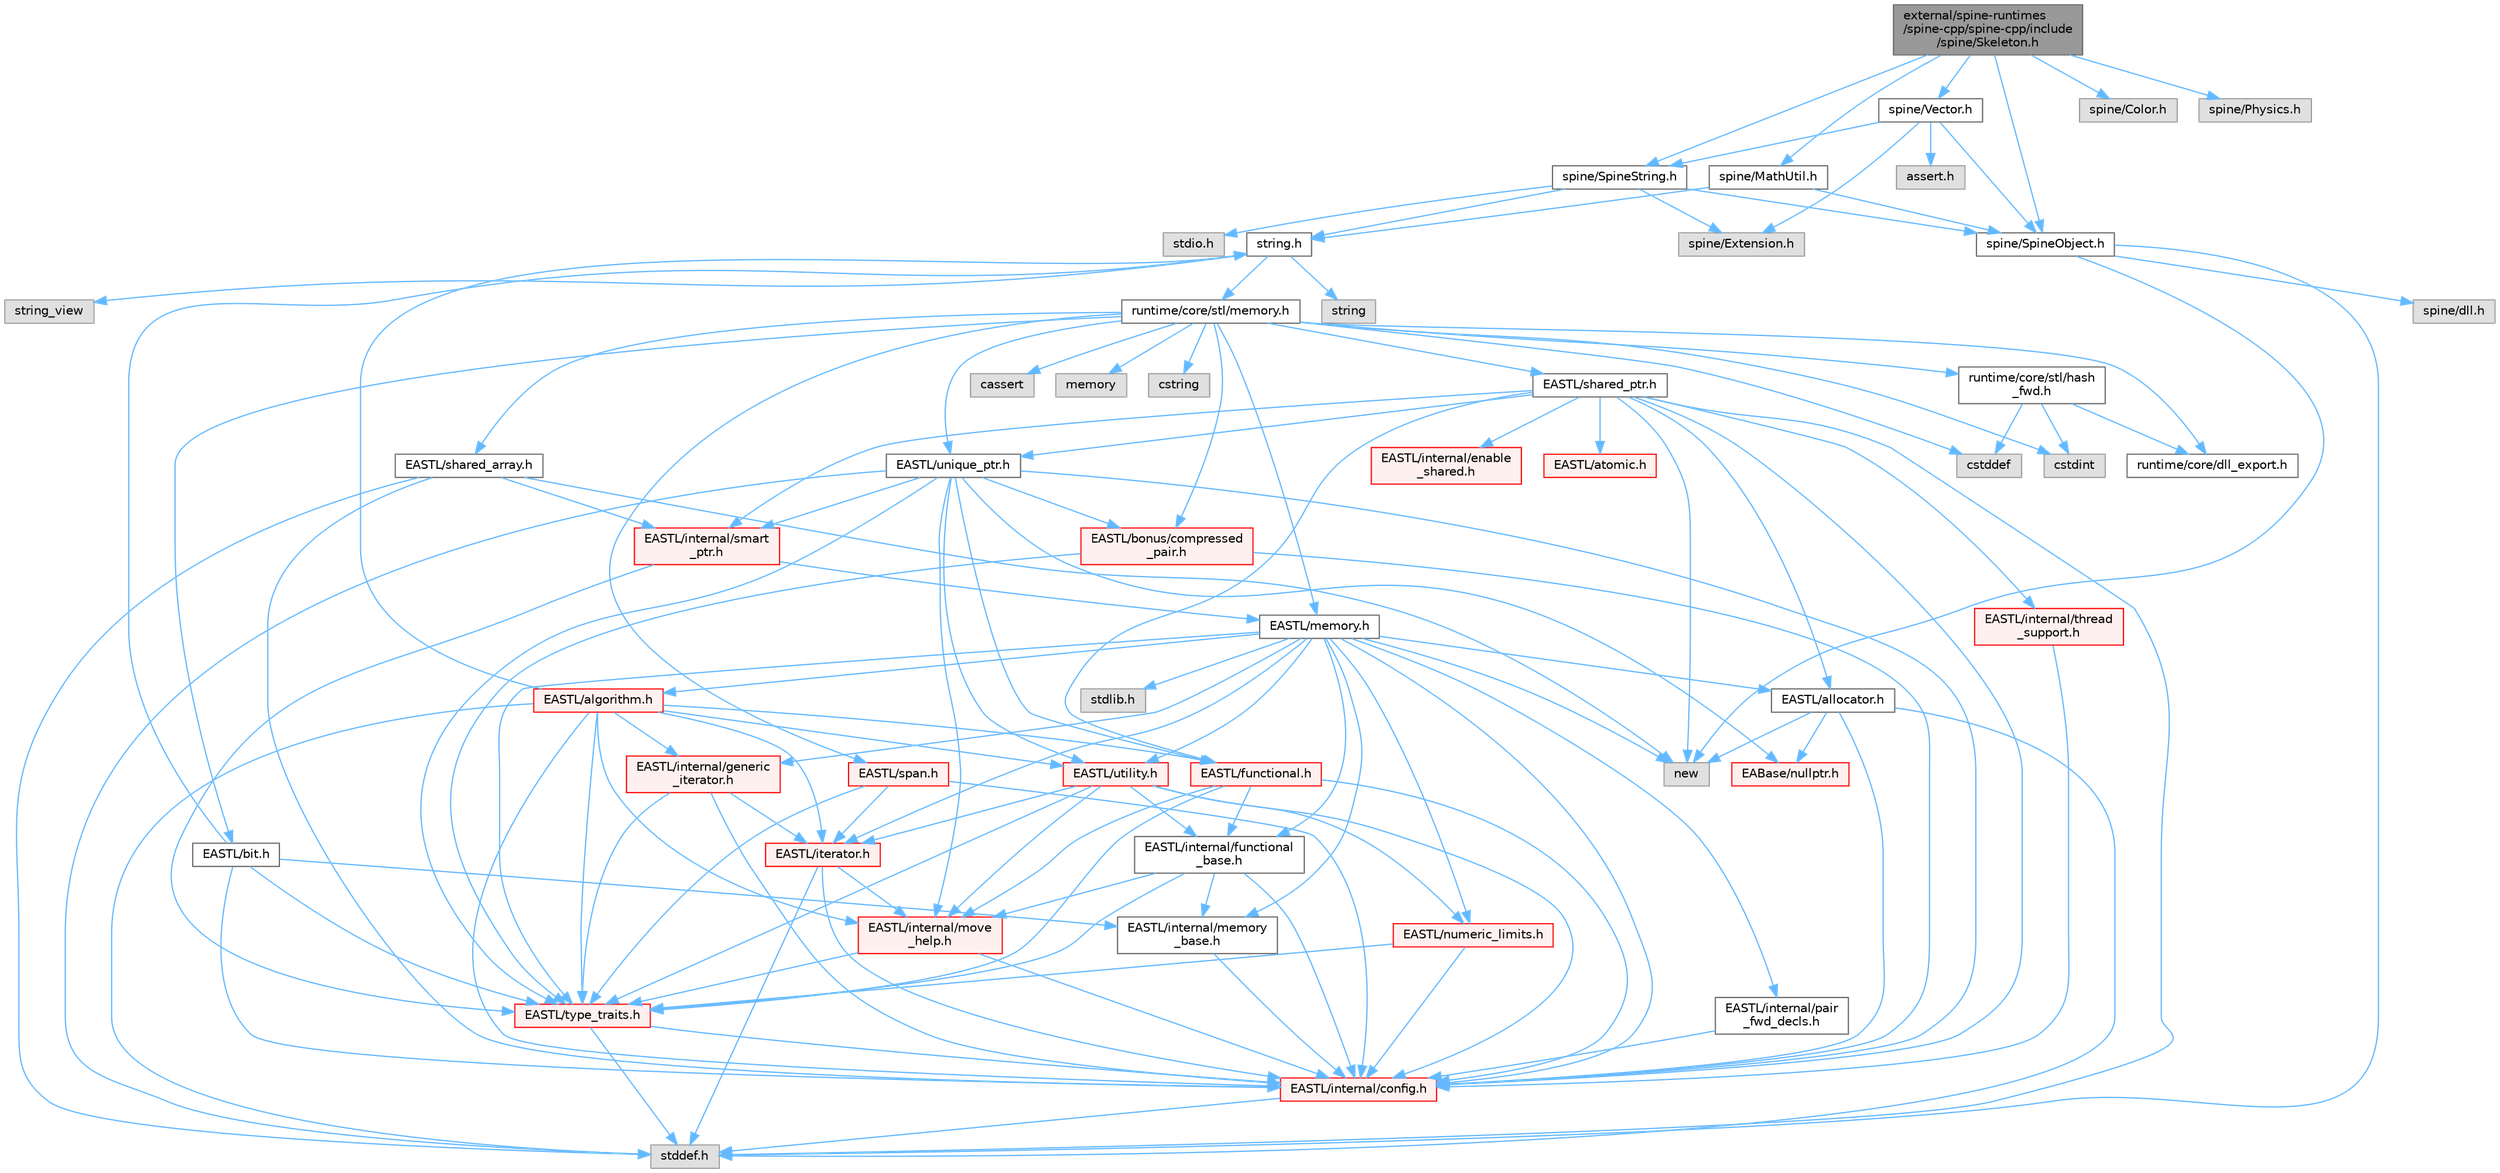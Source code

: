digraph "external/spine-runtimes/spine-cpp/spine-cpp/include/spine/Skeleton.h"
{
 // LATEX_PDF_SIZE
  bgcolor="transparent";
  edge [fontname=Helvetica,fontsize=10,labelfontname=Helvetica,labelfontsize=10];
  node [fontname=Helvetica,fontsize=10,shape=box,height=0.2,width=0.4];
  Node1 [id="Node000001",label="external/spine-runtimes\l/spine-cpp/spine-cpp/include\l/spine/Skeleton.h",height=0.2,width=0.4,color="gray40", fillcolor="grey60", style="filled", fontcolor="black",tooltip=" "];
  Node1 -> Node2 [id="edge130_Node000001_Node000002",color="steelblue1",style="solid",tooltip=" "];
  Node2 [id="Node000002",label="spine/Vector.h",height=0.2,width=0.4,color="grey40", fillcolor="white", style="filled",URL="$external_2spine-runtimes_2spine-cpp_2spine-cpp_2include_2spine_2vector_8h.html",tooltip=" "];
  Node2 -> Node3 [id="edge131_Node000002_Node000003",color="steelblue1",style="solid",tooltip=" "];
  Node3 [id="Node000003",label="spine/Extension.h",height=0.2,width=0.4,color="grey60", fillcolor="#E0E0E0", style="filled",tooltip=" "];
  Node2 -> Node4 [id="edge132_Node000002_Node000004",color="steelblue1",style="solid",tooltip=" "];
  Node4 [id="Node000004",label="spine/SpineObject.h",height=0.2,width=0.4,color="grey40", fillcolor="white", style="filled",URL="$_spine_object_8h.html",tooltip=" "];
  Node4 -> Node5 [id="edge133_Node000004_Node000005",color="steelblue1",style="solid",tooltip=" "];
  Node5 [id="Node000005",label="new",height=0.2,width=0.4,color="grey60", fillcolor="#E0E0E0", style="filled",tooltip=" "];
  Node4 -> Node6 [id="edge134_Node000004_Node000006",color="steelblue1",style="solid",tooltip=" "];
  Node6 [id="Node000006",label="stddef.h",height=0.2,width=0.4,color="grey60", fillcolor="#E0E0E0", style="filled",tooltip=" "];
  Node4 -> Node7 [id="edge135_Node000004_Node000007",color="steelblue1",style="solid",tooltip=" "];
  Node7 [id="Node000007",label="spine/dll.h",height=0.2,width=0.4,color="grey60", fillcolor="#E0E0E0", style="filled",tooltip=" "];
  Node2 -> Node8 [id="edge136_Node000002_Node000008",color="steelblue1",style="solid",tooltip=" "];
  Node8 [id="Node000008",label="spine/SpineString.h",height=0.2,width=0.4,color="grey40", fillcolor="white", style="filled",URL="$_spine_string_8h.html",tooltip=" "];
  Node8 -> Node4 [id="edge137_Node000008_Node000004",color="steelblue1",style="solid",tooltip=" "];
  Node8 -> Node3 [id="edge138_Node000008_Node000003",color="steelblue1",style="solid",tooltip=" "];
  Node8 -> Node9 [id="edge139_Node000008_Node000009",color="steelblue1",style="solid",tooltip=" "];
  Node9 [id="Node000009",label="string.h",height=0.2,width=0.4,color="grey40", fillcolor="white", style="filled",URL="$string_8h.html",tooltip=" "];
  Node9 -> Node10 [id="edge140_Node000009_Node000010",color="steelblue1",style="solid",tooltip=" "];
  Node10 [id="Node000010",label="string",height=0.2,width=0.4,color="grey60", fillcolor="#E0E0E0", style="filled",tooltip=" "];
  Node9 -> Node11 [id="edge141_Node000009_Node000011",color="steelblue1",style="solid",tooltip=" "];
  Node11 [id="Node000011",label="string_view",height=0.2,width=0.4,color="grey60", fillcolor="#E0E0E0", style="filled",tooltip=" "];
  Node9 -> Node12 [id="edge142_Node000009_Node000012",color="steelblue1",style="solid",tooltip=" "];
  Node12 [id="Node000012",label="runtime/core/stl/memory.h",height=0.2,width=0.4,color="grey40", fillcolor="white", style="filled",URL="$runtime_2core_2stl_2memory_8h.html",tooltip=" "];
  Node12 -> Node13 [id="edge143_Node000012_Node000013",color="steelblue1",style="solid",tooltip=" "];
  Node13 [id="Node000013",label="cstddef",height=0.2,width=0.4,color="grey60", fillcolor="#E0E0E0", style="filled",tooltip=" "];
  Node12 -> Node14 [id="edge144_Node000012_Node000014",color="steelblue1",style="solid",tooltip=" "];
  Node14 [id="Node000014",label="cstdint",height=0.2,width=0.4,color="grey60", fillcolor="#E0E0E0", style="filled",tooltip=" "];
  Node12 -> Node15 [id="edge145_Node000012_Node000015",color="steelblue1",style="solid",tooltip=" "];
  Node15 [id="Node000015",label="cassert",height=0.2,width=0.4,color="grey60", fillcolor="#E0E0E0", style="filled",tooltip=" "];
  Node12 -> Node16 [id="edge146_Node000012_Node000016",color="steelblue1",style="solid",tooltip=" "];
  Node16 [id="Node000016",label="memory",height=0.2,width=0.4,color="grey60", fillcolor="#E0E0E0", style="filled",tooltip=" "];
  Node12 -> Node17 [id="edge147_Node000012_Node000017",color="steelblue1",style="solid",tooltip=" "];
  Node17 [id="Node000017",label="cstring",height=0.2,width=0.4,color="grey60", fillcolor="#E0E0E0", style="filled",tooltip=" "];
  Node12 -> Node18 [id="edge148_Node000012_Node000018",color="steelblue1",style="solid",tooltip=" "];
  Node18 [id="Node000018",label="EASTL/bit.h",height=0.2,width=0.4,color="grey40", fillcolor="white", style="filled",URL="$bit_8h.html",tooltip=" "];
  Node18 -> Node19 [id="edge149_Node000018_Node000019",color="steelblue1",style="solid",tooltip=" "];
  Node19 [id="Node000019",label="EASTL/internal/config.h",height=0.2,width=0.4,color="red", fillcolor="#FFF0F0", style="filled",URL="$runtime_2_e_a_s_t_l_2include_2_e_a_s_t_l_2internal_2config_8h.html",tooltip=" "];
  Node19 -> Node6 [id="edge150_Node000019_Node000006",color="steelblue1",style="solid",tooltip=" "];
  Node18 -> Node27 [id="edge151_Node000018_Node000027",color="steelblue1",style="solid",tooltip=" "];
  Node27 [id="Node000027",label="EASTL/internal/memory\l_base.h",height=0.2,width=0.4,color="grey40", fillcolor="white", style="filled",URL="$memory__base_8h.html",tooltip=" "];
  Node27 -> Node19 [id="edge152_Node000027_Node000019",color="steelblue1",style="solid",tooltip=" "];
  Node18 -> Node28 [id="edge153_Node000018_Node000028",color="steelblue1",style="solid",tooltip=" "];
  Node28 [id="Node000028",label="EASTL/type_traits.h",height=0.2,width=0.4,color="red", fillcolor="#FFF0F0", style="filled",URL="$_e_a_s_t_l_2include_2_e_a_s_t_l_2type__traits_8h.html",tooltip=" "];
  Node28 -> Node19 [id="edge154_Node000028_Node000019",color="steelblue1",style="solid",tooltip=" "];
  Node28 -> Node6 [id="edge155_Node000028_Node000006",color="steelblue1",style="solid",tooltip=" "];
  Node18 -> Node9 [id="edge156_Node000018_Node000009",color="steelblue1",style="solid",tooltip=" "];
  Node12 -> Node38 [id="edge157_Node000012_Node000038",color="steelblue1",style="solid",tooltip=" "];
  Node38 [id="Node000038",label="EASTL/memory.h",height=0.2,width=0.4,color="grey40", fillcolor="white", style="filled",URL="$runtime_2_e_a_s_t_l_2include_2_e_a_s_t_l_2memory_8h.html",tooltip=" "];
  Node38 -> Node19 [id="edge158_Node000038_Node000019",color="steelblue1",style="solid",tooltip=" "];
  Node38 -> Node27 [id="edge159_Node000038_Node000027",color="steelblue1",style="solid",tooltip=" "];
  Node38 -> Node39 [id="edge160_Node000038_Node000039",color="steelblue1",style="solid",tooltip=" "];
  Node39 [id="Node000039",label="EASTL/internal/generic\l_iterator.h",height=0.2,width=0.4,color="red", fillcolor="#FFF0F0", style="filled",URL="$generic__iterator_8h.html",tooltip=" "];
  Node39 -> Node19 [id="edge161_Node000039_Node000019",color="steelblue1",style="solid",tooltip=" "];
  Node39 -> Node40 [id="edge162_Node000039_Node000040",color="steelblue1",style="solid",tooltip=" "];
  Node40 [id="Node000040",label="EASTL/iterator.h",height=0.2,width=0.4,color="red", fillcolor="#FFF0F0", style="filled",URL="$_e_a_s_t_l_2include_2_e_a_s_t_l_2iterator_8h.html",tooltip=" "];
  Node40 -> Node19 [id="edge163_Node000040_Node000019",color="steelblue1",style="solid",tooltip=" "];
  Node40 -> Node41 [id="edge164_Node000040_Node000041",color="steelblue1",style="solid",tooltip=" "];
  Node41 [id="Node000041",label="EASTL/internal/move\l_help.h",height=0.2,width=0.4,color="red", fillcolor="#FFF0F0", style="filled",URL="$move__help_8h.html",tooltip=" "];
  Node41 -> Node19 [id="edge165_Node000041_Node000019",color="steelblue1",style="solid",tooltip=" "];
  Node41 -> Node28 [id="edge166_Node000041_Node000028",color="steelblue1",style="solid",tooltip=" "];
  Node40 -> Node6 [id="edge167_Node000040_Node000006",color="steelblue1",style="solid",tooltip=" "];
  Node39 -> Node28 [id="edge168_Node000039_Node000028",color="steelblue1",style="solid",tooltip=" "];
  Node38 -> Node43 [id="edge169_Node000038_Node000043",color="steelblue1",style="solid",tooltip=" "];
  Node43 [id="Node000043",label="EASTL/internal/pair\l_fwd_decls.h",height=0.2,width=0.4,color="grey40", fillcolor="white", style="filled",URL="$pair__fwd__decls_8h.html",tooltip=" "];
  Node43 -> Node19 [id="edge170_Node000043_Node000019",color="steelblue1",style="solid",tooltip=" "];
  Node38 -> Node44 [id="edge171_Node000038_Node000044",color="steelblue1",style="solid",tooltip=" "];
  Node44 [id="Node000044",label="EASTL/internal/functional\l_base.h",height=0.2,width=0.4,color="grey40", fillcolor="white", style="filled",URL="$functional__base_8h.html",tooltip=" "];
  Node44 -> Node19 [id="edge172_Node000044_Node000019",color="steelblue1",style="solid",tooltip=" "];
  Node44 -> Node27 [id="edge173_Node000044_Node000027",color="steelblue1",style="solid",tooltip=" "];
  Node44 -> Node41 [id="edge174_Node000044_Node000041",color="steelblue1",style="solid",tooltip=" "];
  Node44 -> Node28 [id="edge175_Node000044_Node000028",color="steelblue1",style="solid",tooltip=" "];
  Node38 -> Node45 [id="edge176_Node000038_Node000045",color="steelblue1",style="solid",tooltip=" "];
  Node45 [id="Node000045",label="EASTL/algorithm.h",height=0.2,width=0.4,color="red", fillcolor="#FFF0F0", style="filled",URL="$_e_a_s_t_l_2include_2_e_a_s_t_l_2algorithm_8h.html",tooltip=" "];
  Node45 -> Node19 [id="edge177_Node000045_Node000019",color="steelblue1",style="solid",tooltip=" "];
  Node45 -> Node28 [id="edge178_Node000045_Node000028",color="steelblue1",style="solid",tooltip=" "];
  Node45 -> Node41 [id="edge179_Node000045_Node000041",color="steelblue1",style="solid",tooltip=" "];
  Node45 -> Node40 [id="edge180_Node000045_Node000040",color="steelblue1",style="solid",tooltip=" "];
  Node45 -> Node48 [id="edge181_Node000045_Node000048",color="steelblue1",style="solid",tooltip=" "];
  Node48 [id="Node000048",label="EASTL/functional.h",height=0.2,width=0.4,color="red", fillcolor="#FFF0F0", style="filled",URL="$_e_a_s_t_l_2include_2_e_a_s_t_l_2functional_8h.html",tooltip=" "];
  Node48 -> Node19 [id="edge182_Node000048_Node000019",color="steelblue1",style="solid",tooltip=" "];
  Node48 -> Node41 [id="edge183_Node000048_Node000041",color="steelblue1",style="solid",tooltip=" "];
  Node48 -> Node28 [id="edge184_Node000048_Node000028",color="steelblue1",style="solid",tooltip=" "];
  Node48 -> Node44 [id="edge185_Node000048_Node000044",color="steelblue1",style="solid",tooltip=" "];
  Node45 -> Node54 [id="edge186_Node000045_Node000054",color="steelblue1",style="solid",tooltip=" "];
  Node54 [id="Node000054",label="EASTL/utility.h",height=0.2,width=0.4,color="red", fillcolor="#FFF0F0", style="filled",URL="$runtime_2_e_a_s_t_l_2include_2_e_a_s_t_l_2utility_8h.html",tooltip=" "];
  Node54 -> Node19 [id="edge187_Node000054_Node000019",color="steelblue1",style="solid",tooltip=" "];
  Node54 -> Node28 [id="edge188_Node000054_Node000028",color="steelblue1",style="solid",tooltip=" "];
  Node54 -> Node40 [id="edge189_Node000054_Node000040",color="steelblue1",style="solid",tooltip=" "];
  Node54 -> Node55 [id="edge190_Node000054_Node000055",color="steelblue1",style="solid",tooltip=" "];
  Node55 [id="Node000055",label="EASTL/numeric_limits.h",height=0.2,width=0.4,color="red", fillcolor="#FFF0F0", style="filled",URL="$numeric__limits_8h.html",tooltip=" "];
  Node55 -> Node19 [id="edge191_Node000055_Node000019",color="steelblue1",style="solid",tooltip=" "];
  Node55 -> Node28 [id="edge192_Node000055_Node000028",color="steelblue1",style="solid",tooltip=" "];
  Node54 -> Node44 [id="edge193_Node000054_Node000044",color="steelblue1",style="solid",tooltip=" "];
  Node54 -> Node41 [id="edge194_Node000054_Node000041",color="steelblue1",style="solid",tooltip=" "];
  Node45 -> Node39 [id="edge195_Node000045_Node000039",color="steelblue1",style="solid",tooltip=" "];
  Node45 -> Node6 [id="edge196_Node000045_Node000006",color="steelblue1",style="solid",tooltip=" "];
  Node45 -> Node9 [id="edge197_Node000045_Node000009",color="steelblue1",style="solid",tooltip=" "];
  Node38 -> Node28 [id="edge198_Node000038_Node000028",color="steelblue1",style="solid",tooltip=" "];
  Node38 -> Node52 [id="edge199_Node000038_Node000052",color="steelblue1",style="solid",tooltip=" "];
  Node52 [id="Node000052",label="EASTL/allocator.h",height=0.2,width=0.4,color="grey40", fillcolor="white", style="filled",URL="$runtime_2_e_a_s_t_l_2include_2_e_a_s_t_l_2allocator_8h.html",tooltip=" "];
  Node52 -> Node19 [id="edge200_Node000052_Node000019",color="steelblue1",style="solid",tooltip=" "];
  Node52 -> Node30 [id="edge201_Node000052_Node000030",color="steelblue1",style="solid",tooltip=" "];
  Node30 [id="Node000030",label="EABase/nullptr.h",height=0.2,width=0.4,color="red", fillcolor="#FFF0F0", style="filled",URL="$nullptr_8h.html",tooltip=" "];
  Node52 -> Node6 [id="edge202_Node000052_Node000006",color="steelblue1",style="solid",tooltip=" "];
  Node52 -> Node5 [id="edge203_Node000052_Node000005",color="steelblue1",style="solid",tooltip=" "];
  Node38 -> Node40 [id="edge204_Node000038_Node000040",color="steelblue1",style="solid",tooltip=" "];
  Node38 -> Node54 [id="edge205_Node000038_Node000054",color="steelblue1",style="solid",tooltip=" "];
  Node38 -> Node55 [id="edge206_Node000038_Node000055",color="steelblue1",style="solid",tooltip=" "];
  Node38 -> Node64 [id="edge207_Node000038_Node000064",color="steelblue1",style="solid",tooltip=" "];
  Node64 [id="Node000064",label="stdlib.h",height=0.2,width=0.4,color="grey60", fillcolor="#E0E0E0", style="filled",tooltip=" "];
  Node38 -> Node5 [id="edge208_Node000038_Node000005",color="steelblue1",style="solid",tooltip=" "];
  Node12 -> Node65 [id="edge209_Node000012_Node000065",color="steelblue1",style="solid",tooltip=" "];
  Node65 [id="Node000065",label="EASTL/shared_array.h",height=0.2,width=0.4,color="grey40", fillcolor="white", style="filled",URL="$shared__array_8h.html",tooltip=" "];
  Node65 -> Node19 [id="edge210_Node000065_Node000019",color="steelblue1",style="solid",tooltip=" "];
  Node65 -> Node66 [id="edge211_Node000065_Node000066",color="steelblue1",style="solid",tooltip=" "];
  Node66 [id="Node000066",label="EASTL/internal/smart\l_ptr.h",height=0.2,width=0.4,color="red", fillcolor="#FFF0F0", style="filled",URL="$smart__ptr_8h.html",tooltip=" "];
  Node66 -> Node38 [id="edge212_Node000066_Node000038",color="steelblue1",style="solid",tooltip=" "];
  Node66 -> Node28 [id="edge213_Node000066_Node000028",color="steelblue1",style="solid",tooltip=" "];
  Node65 -> Node5 [id="edge214_Node000065_Node000005",color="steelblue1",style="solid",tooltip=" "];
  Node65 -> Node6 [id="edge215_Node000065_Node000006",color="steelblue1",style="solid",tooltip=" "];
  Node12 -> Node68 [id="edge216_Node000012_Node000068",color="steelblue1",style="solid",tooltip=" "];
  Node68 [id="Node000068",label="EASTL/unique_ptr.h",height=0.2,width=0.4,color="grey40", fillcolor="white", style="filled",URL="$unique__ptr_8h.html",tooltip=" "];
  Node68 -> Node30 [id="edge217_Node000068_Node000030",color="steelblue1",style="solid",tooltip=" "];
  Node68 -> Node69 [id="edge218_Node000068_Node000069",color="steelblue1",style="solid",tooltip=" "];
  Node69 [id="Node000069",label="EASTL/bonus/compressed\l_pair.h",height=0.2,width=0.4,color="red", fillcolor="#FFF0F0", style="filled",URL="$compressed__pair_8h.html",tooltip=" "];
  Node69 -> Node19 [id="edge219_Node000069_Node000019",color="steelblue1",style="solid",tooltip=" "];
  Node69 -> Node28 [id="edge220_Node000069_Node000028",color="steelblue1",style="solid",tooltip=" "];
  Node68 -> Node48 [id="edge221_Node000068_Node000048",color="steelblue1",style="solid",tooltip=" "];
  Node68 -> Node19 [id="edge222_Node000068_Node000019",color="steelblue1",style="solid",tooltip=" "];
  Node68 -> Node41 [id="edge223_Node000068_Node000041",color="steelblue1",style="solid",tooltip=" "];
  Node68 -> Node66 [id="edge224_Node000068_Node000066",color="steelblue1",style="solid",tooltip=" "];
  Node68 -> Node28 [id="edge225_Node000068_Node000028",color="steelblue1",style="solid",tooltip=" "];
  Node68 -> Node54 [id="edge226_Node000068_Node000054",color="steelblue1",style="solid",tooltip=" "];
  Node68 -> Node6 [id="edge227_Node000068_Node000006",color="steelblue1",style="solid",tooltip=" "];
  Node12 -> Node71 [id="edge228_Node000012_Node000071",color="steelblue1",style="solid",tooltip=" "];
  Node71 [id="Node000071",label="EASTL/shared_ptr.h",height=0.2,width=0.4,color="grey40", fillcolor="white", style="filled",URL="$shared__ptr_8h.html",tooltip=" "];
  Node71 -> Node19 [id="edge229_Node000071_Node000019",color="steelblue1",style="solid",tooltip=" "];
  Node71 -> Node66 [id="edge230_Node000071_Node000066",color="steelblue1",style="solid",tooltip=" "];
  Node71 -> Node72 [id="edge231_Node000071_Node000072",color="steelblue1",style="solid",tooltip=" "];
  Node72 [id="Node000072",label="EASTL/internal/thread\l_support.h",height=0.2,width=0.4,color="red", fillcolor="#FFF0F0", style="filled",URL="$thread__support_8h.html",tooltip=" "];
  Node72 -> Node19 [id="edge232_Node000072_Node000019",color="steelblue1",style="solid",tooltip=" "];
  Node71 -> Node68 [id="edge233_Node000071_Node000068",color="steelblue1",style="solid",tooltip=" "];
  Node71 -> Node48 [id="edge234_Node000071_Node000048",color="steelblue1",style="solid",tooltip=" "];
  Node71 -> Node52 [id="edge235_Node000071_Node000052",color="steelblue1",style="solid",tooltip=" "];
  Node71 -> Node73 [id="edge236_Node000071_Node000073",color="steelblue1",style="solid",tooltip=" "];
  Node73 [id="Node000073",label="EASTL/atomic.h",height=0.2,width=0.4,color="red", fillcolor="#FFF0F0", style="filled",URL="$runtime_2_e_a_s_t_l_2include_2_e_a_s_t_l_2atomic_8h.html",tooltip=" "];
  Node71 -> Node5 [id="edge237_Node000071_Node000005",color="steelblue1",style="solid",tooltip=" "];
  Node71 -> Node6 [id="edge238_Node000071_Node000006",color="steelblue1",style="solid",tooltip=" "];
  Node71 -> Node150 [id="edge239_Node000071_Node000150",color="steelblue1",style="solid",tooltip=" "];
  Node150 [id="Node000150",label="EASTL/internal/enable\l_shared.h",height=0.2,width=0.4,color="red", fillcolor="#FFF0F0", style="filled",URL="$enable__shared_8h.html",tooltip=" "];
  Node12 -> Node151 [id="edge240_Node000012_Node000151",color="steelblue1",style="solid",tooltip=" "];
  Node151 [id="Node000151",label="EASTL/span.h",height=0.2,width=0.4,color="red", fillcolor="#FFF0F0", style="filled",URL="$span_8h.html",tooltip=" "];
  Node151 -> Node19 [id="edge241_Node000151_Node000019",color="steelblue1",style="solid",tooltip=" "];
  Node151 -> Node28 [id="edge242_Node000151_Node000028",color="steelblue1",style="solid",tooltip=" "];
  Node151 -> Node40 [id="edge243_Node000151_Node000040",color="steelblue1",style="solid",tooltip=" "];
  Node12 -> Node69 [id="edge244_Node000012_Node000069",color="steelblue1",style="solid",tooltip=" "];
  Node12 -> Node154 [id="edge245_Node000012_Node000154",color="steelblue1",style="solid",tooltip=" "];
  Node154 [id="Node000154",label="runtime/core/dll_export.h",height=0.2,width=0.4,color="grey40", fillcolor="white", style="filled",URL="$dll__export_8h.html",tooltip=" "];
  Node12 -> Node155 [id="edge246_Node000012_Node000155",color="steelblue1",style="solid",tooltip=" "];
  Node155 [id="Node000155",label="runtime/core/stl/hash\l_fwd.h",height=0.2,width=0.4,color="grey40", fillcolor="white", style="filled",URL="$hash__fwd_8h.html",tooltip=" "];
  Node155 -> Node13 [id="edge247_Node000155_Node000013",color="steelblue1",style="solid",tooltip=" "];
  Node155 -> Node14 [id="edge248_Node000155_Node000014",color="steelblue1",style="solid",tooltip=" "];
  Node155 -> Node154 [id="edge249_Node000155_Node000154",color="steelblue1",style="solid",tooltip=" "];
  Node8 -> Node156 [id="edge250_Node000008_Node000156",color="steelblue1",style="solid",tooltip=" "];
  Node156 [id="Node000156",label="stdio.h",height=0.2,width=0.4,color="grey60", fillcolor="#E0E0E0", style="filled",tooltip=" "];
  Node2 -> Node157 [id="edge251_Node000002_Node000157",color="steelblue1",style="solid",tooltip=" "];
  Node157 [id="Node000157",label="assert.h",height=0.2,width=0.4,color="grey60", fillcolor="#E0E0E0", style="filled",tooltip=" "];
  Node1 -> Node158 [id="edge252_Node000001_Node000158",color="steelblue1",style="solid",tooltip=" "];
  Node158 [id="Node000158",label="spine/MathUtil.h",height=0.2,width=0.4,color="grey40", fillcolor="white", style="filled",URL="$_math_util_8h.html",tooltip=" "];
  Node158 -> Node4 [id="edge253_Node000158_Node000004",color="steelblue1",style="solid",tooltip=" "];
  Node158 -> Node9 [id="edge254_Node000158_Node000009",color="steelblue1",style="solid",tooltip=" "];
  Node1 -> Node4 [id="edge255_Node000001_Node000004",color="steelblue1",style="solid",tooltip=" "];
  Node1 -> Node8 [id="edge256_Node000001_Node000008",color="steelblue1",style="solid",tooltip=" "];
  Node1 -> Node159 [id="edge257_Node000001_Node000159",color="steelblue1",style="solid",tooltip=" "];
  Node159 [id="Node000159",label="spine/Color.h",height=0.2,width=0.4,color="grey60", fillcolor="#E0E0E0", style="filled",tooltip=" "];
  Node1 -> Node160 [id="edge258_Node000001_Node000160",color="steelblue1",style="solid",tooltip=" "];
  Node160 [id="Node000160",label="spine/Physics.h",height=0.2,width=0.4,color="grey60", fillcolor="#E0E0E0", style="filled",tooltip=" "];
}
